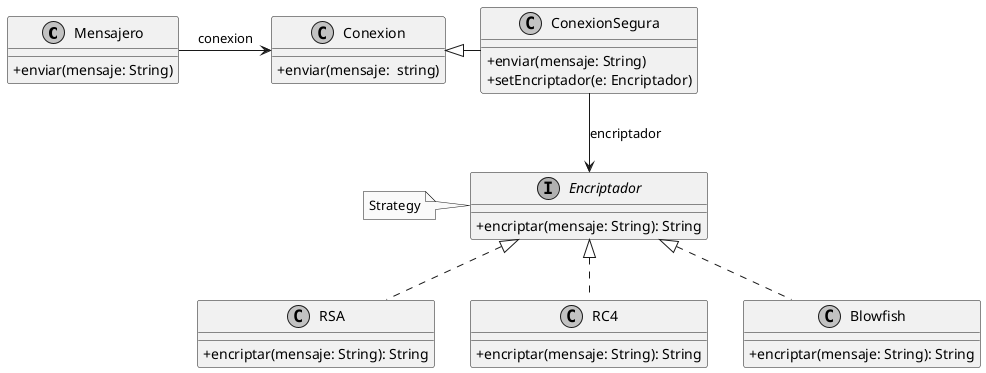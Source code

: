 @startuml ej2
skinparam Monochrome true
skinparam classAttributeIconSize 0

class Mensajero{
 +enviar(mensaje: String)
}
class Conexion{
 +enviar(mensaje:  string)
}
Mensajero -r-> Conexion : conexion

class ConexionSegura{
 +enviar(mensaje: String)
 +setEncriptador(e: Encriptador)
}
Conexion <|-r- ConexionSegura

note "Strategy" as N1
interface Encriptador{
 +encriptar(mensaje: String): String
}
N1 .right. Encriptador
ConexionSegura -down-> Encriptador : encriptador

class RSA{
 +encriptar(mensaje: String): String
}
class RC4{
 +encriptar(mensaje: String): String
}
class Blowfish{
 +encriptar(mensaje: String): String
}

Encriptador <|.. RSA
Encriptador <|.. RC4
Encriptador <|.. Blowfish
@enduml